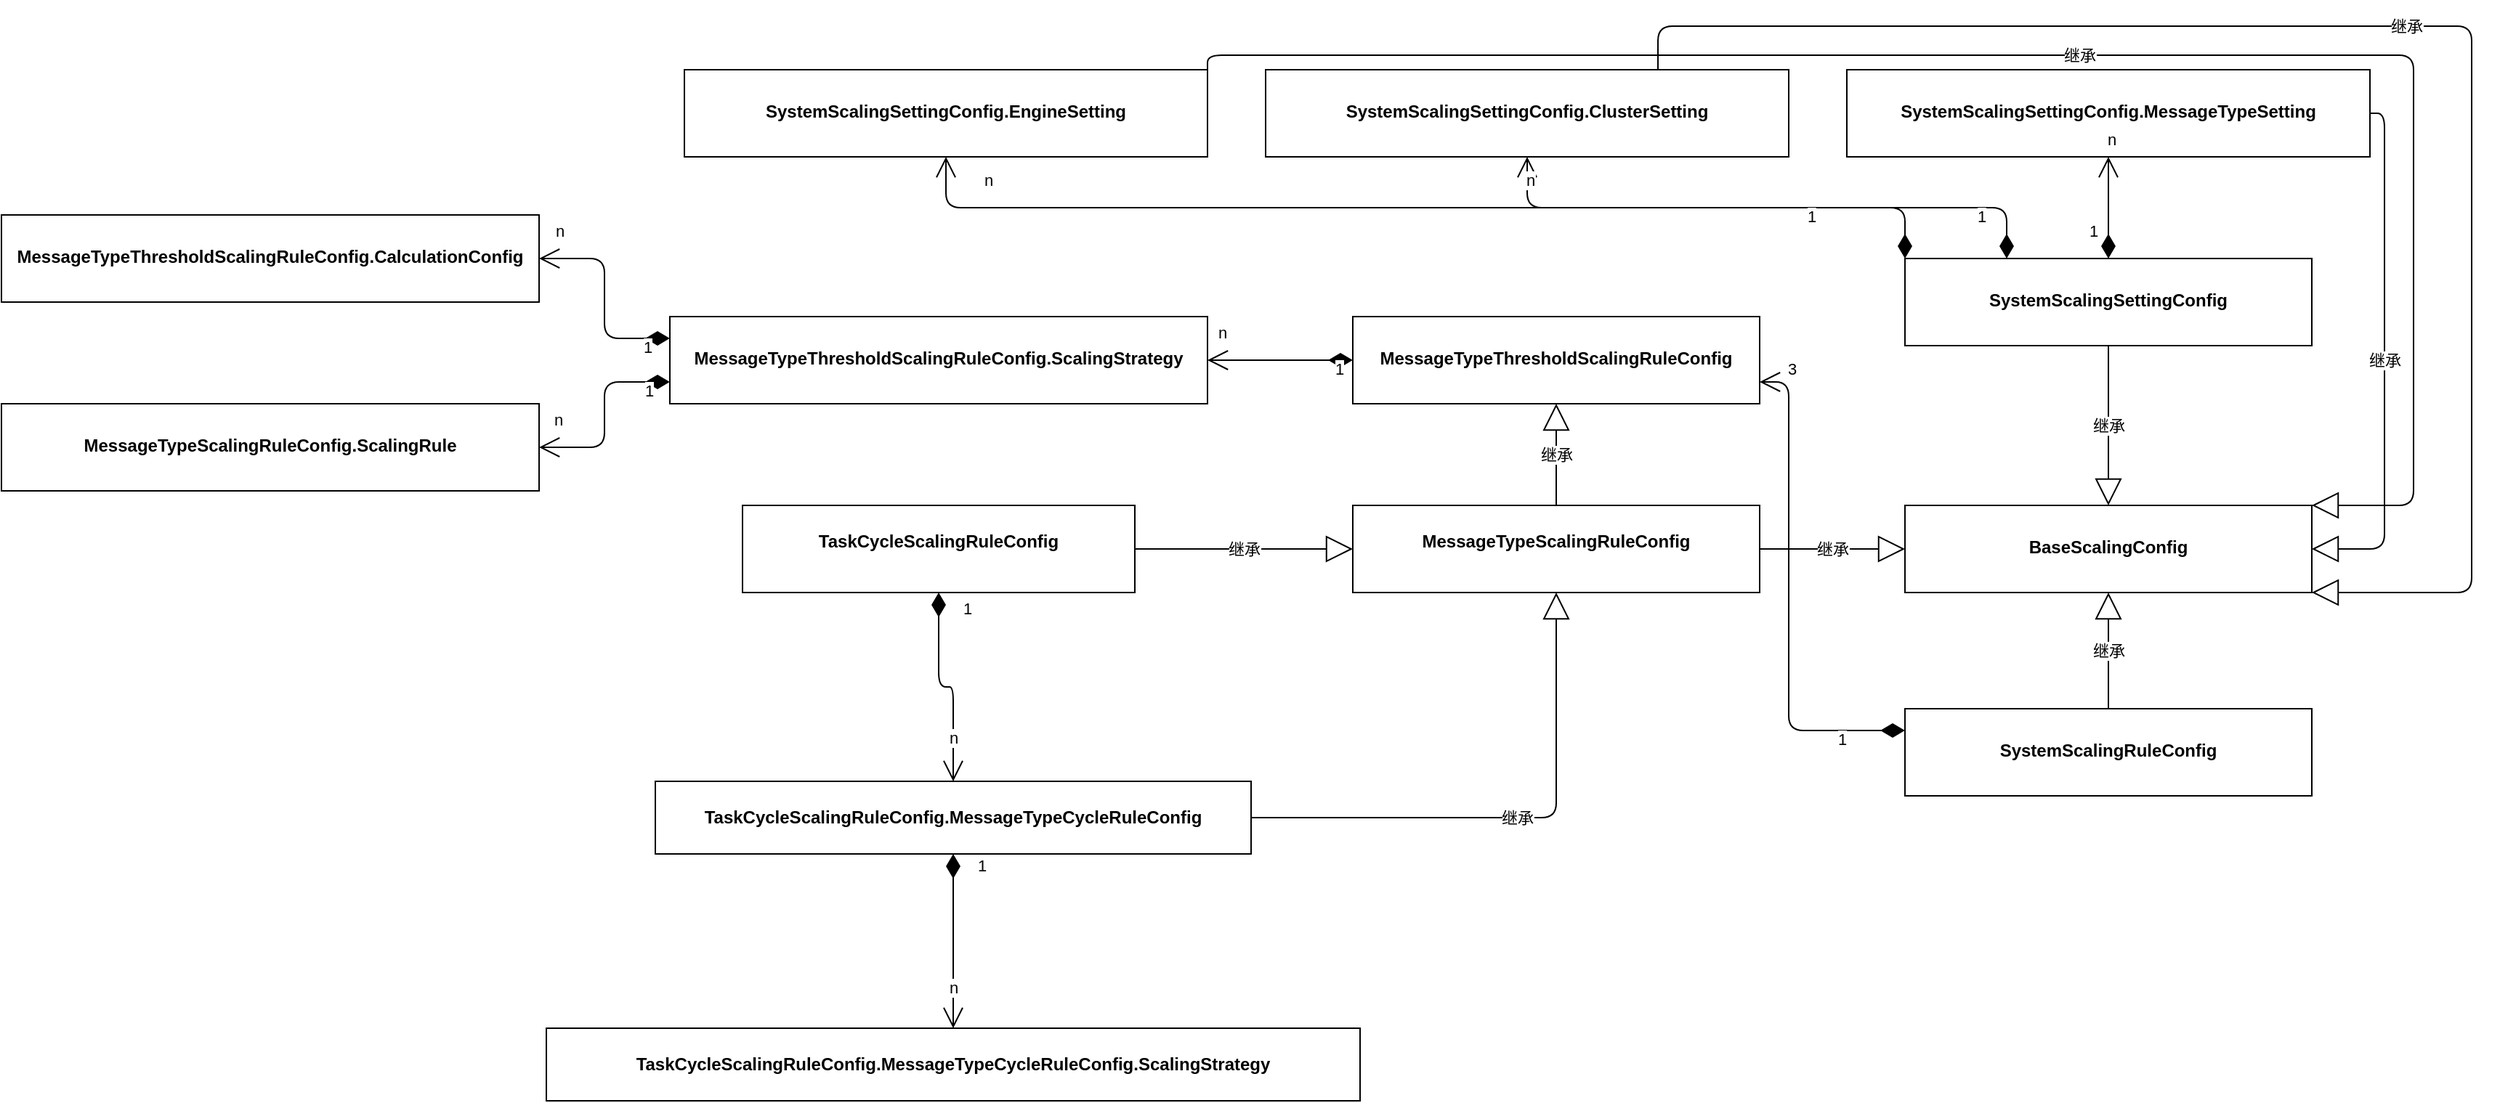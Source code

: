 <mxfile version="14.8.5" type="github">
  <diagram name="Page-1" id="c4acf3e9-155e-7222-9cf6-157b1a14988f">
    <mxGraphModel dx="1638" dy="1638" grid="1" gridSize="10" guides="1" tooltips="1" connect="1" arrows="1" fold="1" page="1" pageScale="1" pageWidth="850" pageHeight="1100" background="none" math="0" shadow="0">
      <root>
        <mxCell id="0" />
        <mxCell id="1" parent="0" />
        <mxCell id="tguButMhcNonGKpPtIbg-1" value="&lt;p style=&quot;margin: 0px ; margin-top: 4px ; text-align: center&quot;&gt;&lt;br&gt;&lt;b&gt;TaskCycleScalingRuleConfig&lt;/b&gt;&lt;/p&gt;" style="verticalAlign=top;align=left;overflow=fill;fontSize=12;fontFamily=Helvetica;html=1;" vertex="1" parent="1">
          <mxGeometry x="230" y="230" width="270" height="60" as="geometry" />
        </mxCell>
        <mxCell id="tguButMhcNonGKpPtIbg-2" value="&lt;p style=&quot;margin: 0px ; margin-top: 4px ; text-align: center&quot;&gt;&lt;br&gt;&lt;b&gt;TaskCycleScalingRuleConfig.&lt;/b&gt;&lt;b&gt;MessageTypeCycleRuleConfig&lt;/b&gt;&lt;/p&gt;" style="verticalAlign=top;align=left;overflow=fill;fontSize=12;fontFamily=Helvetica;html=1;" vertex="1" parent="1">
          <mxGeometry x="170" y="420" width="410" height="50" as="geometry" />
        </mxCell>
        <mxCell id="tguButMhcNonGKpPtIbg-4" value="1" style="endArrow=open;html=1;endSize=12;startArrow=diamondThin;startSize=14;startFill=1;edgeStyle=orthogonalEdgeStyle;align=left;verticalAlign=bottom;exitX=0.5;exitY=1;exitDx=0;exitDy=0;entryX=0.5;entryY=0;entryDx=0;entryDy=0;" edge="1" parent="1" source="tguButMhcNonGKpPtIbg-1" target="tguButMhcNonGKpPtIbg-2">
          <mxGeometry x="-0.714" y="15" relative="1" as="geometry">
            <mxPoint x="170" y="540" as="sourcePoint" />
            <mxPoint x="330" y="540" as="targetPoint" />
            <mxPoint as="offset" />
          </mxGeometry>
        </mxCell>
        <mxCell id="tguButMhcNonGKpPtIbg-6" value="n" style="edgeLabel;html=1;align=center;verticalAlign=middle;resizable=0;points=[];" vertex="1" connectable="0" parent="tguButMhcNonGKpPtIbg-4">
          <mxGeometry x="0.829" y="-1" relative="1" as="geometry">
            <mxPoint x="1" y="-18" as="offset" />
          </mxGeometry>
        </mxCell>
        <mxCell id="tguButMhcNonGKpPtIbg-7" value="&lt;p style=&quot;margin: 0px ; margin-top: 4px ; text-align: center&quot;&gt;&lt;br&gt;&lt;b&gt;MessageTypeScalingRuleConfig&lt;/b&gt;&lt;br&gt;&lt;/p&gt;" style="verticalAlign=top;align=left;overflow=fill;fontSize=12;fontFamily=Helvetica;html=1;" vertex="1" parent="1">
          <mxGeometry x="650" y="230" width="280" height="60" as="geometry" />
        </mxCell>
        <mxCell id="tguButMhcNonGKpPtIbg-8" value="继承" style="endArrow=block;endSize=16;endFill=0;html=1;entryX=0;entryY=0.5;entryDx=0;entryDy=0;exitX=1;exitY=0.5;exitDx=0;exitDy=0;" edge="1" parent="1" source="tguButMhcNonGKpPtIbg-1" target="tguButMhcNonGKpPtIbg-7">
          <mxGeometry width="160" relative="1" as="geometry">
            <mxPoint x="290" y="520" as="sourcePoint" />
            <mxPoint x="450" y="520" as="targetPoint" />
          </mxGeometry>
        </mxCell>
        <mxCell id="tguButMhcNonGKpPtIbg-9" value="&lt;p style=&quot;margin: 0px ; margin-top: 4px ; text-align: center&quot;&gt;&lt;br&gt;&lt;/p&gt;&lt;p style=&quot;margin: 0px ; margin-top: 4px ; text-align: center&quot;&gt;BaseScalingConfig&lt;br&gt;&lt;/p&gt;" style="verticalAlign=middle;align=left;overflow=fill;fontSize=12;fontFamily=Helvetica;html=1;fontStyle=1" vertex="1" parent="1">
          <mxGeometry x="1030" y="230" width="280" height="60" as="geometry" />
        </mxCell>
        <mxCell id="tguButMhcNonGKpPtIbg-10" value="继承" style="endArrow=block;endSize=16;endFill=0;html=1;entryX=0;entryY=0.5;entryDx=0;entryDy=0;exitX=1;exitY=0.5;exitDx=0;exitDy=0;" edge="1" parent="1" source="tguButMhcNonGKpPtIbg-7" target="tguButMhcNonGKpPtIbg-9">
          <mxGeometry width="160" relative="1" as="geometry">
            <mxPoint x="510" y="270" as="sourcePoint" />
            <mxPoint x="660" y="270" as="targetPoint" />
          </mxGeometry>
        </mxCell>
        <mxCell id="tguButMhcNonGKpPtIbg-11" value="&lt;p style=&quot;margin: 0px ; margin-top: 4px ; text-align: center&quot;&gt;&lt;br&gt;&lt;b&gt;TaskCycleScalingRuleConfig.&lt;/b&gt;&lt;b&gt;MessageTypeCycleRuleConfig.&lt;/b&gt;&lt;b&gt;ScalingStrategy&lt;/b&gt;&lt;/p&gt;" style="verticalAlign=top;align=left;overflow=fill;fontSize=12;fontFamily=Helvetica;html=1;" vertex="1" parent="1">
          <mxGeometry x="95" y="590" width="560" height="50" as="geometry" />
        </mxCell>
        <mxCell id="tguButMhcNonGKpPtIbg-14" value="1" style="endArrow=open;html=1;endSize=12;startArrow=diamondThin;startSize=14;startFill=1;edgeStyle=orthogonalEdgeStyle;align=left;verticalAlign=bottom;exitX=0.5;exitY=1;exitDx=0;exitDy=0;entryX=0.5;entryY=0;entryDx=0;entryDy=0;" edge="1" parent="1" source="tguButMhcNonGKpPtIbg-2" target="tguButMhcNonGKpPtIbg-11">
          <mxGeometry x="-0.714" y="15" relative="1" as="geometry">
            <mxPoint x="700" y="350" as="sourcePoint" />
            <mxPoint x="710" y="480" as="targetPoint" />
            <mxPoint as="offset" />
          </mxGeometry>
        </mxCell>
        <mxCell id="tguButMhcNonGKpPtIbg-15" value="n" style="edgeLabel;html=1;align=center;verticalAlign=middle;resizable=0;points=[];" vertex="1" connectable="0" parent="tguButMhcNonGKpPtIbg-14">
          <mxGeometry x="0.829" y="-1" relative="1" as="geometry">
            <mxPoint x="1" y="-18" as="offset" />
          </mxGeometry>
        </mxCell>
        <mxCell id="tguButMhcNonGKpPtIbg-16" value="&lt;p style=&quot;margin: 0px ; margin-top: 4px ; text-align: center&quot;&gt;&lt;br&gt;&lt;/p&gt;&lt;p style=&quot;margin: 0px ; margin-top: 4px ; text-align: center&quot;&gt;SystemScalingSettingConfig&lt;br&gt;&lt;/p&gt;" style="verticalAlign=middle;align=left;overflow=fill;fontSize=12;fontFamily=Helvetica;html=1;fontStyle=1" vertex="1" parent="1">
          <mxGeometry x="1030" y="60" width="280" height="60" as="geometry" />
        </mxCell>
        <mxCell id="tguButMhcNonGKpPtIbg-17" value="继承" style="endArrow=block;endSize=16;endFill=0;html=1;entryX=0.5;entryY=0;entryDx=0;entryDy=0;exitX=0.5;exitY=1;exitDx=0;exitDy=0;" edge="1" parent="1" source="tguButMhcNonGKpPtIbg-16" target="tguButMhcNonGKpPtIbg-9">
          <mxGeometry width="160" relative="1" as="geometry">
            <mxPoint x="940" y="270" as="sourcePoint" />
            <mxPoint x="1040" y="270" as="targetPoint" />
          </mxGeometry>
        </mxCell>
        <mxCell id="tguButMhcNonGKpPtIbg-18" value="继承" style="endArrow=block;endSize=16;endFill=0;html=1;entryX=0.5;entryY=1;entryDx=0;entryDy=0;exitX=1;exitY=0.5;exitDx=0;exitDy=0;edgeStyle=orthogonalEdgeStyle;" edge="1" parent="1" source="tguButMhcNonGKpPtIbg-2" target="tguButMhcNonGKpPtIbg-7">
          <mxGeometry width="160" relative="1" as="geometry">
            <mxPoint x="600" y="420" as="sourcePoint" />
            <mxPoint x="750" y="420" as="targetPoint" />
          </mxGeometry>
        </mxCell>
        <mxCell id="tguButMhcNonGKpPtIbg-19" value="&lt;p style=&quot;margin: 0px ; margin-top: 4px ; text-align: center&quot;&gt;&lt;br&gt;&lt;/p&gt;&lt;p style=&quot;margin: 0px ; margin-top: 4px ; text-align: center&quot;&gt;SystemScalingSettingConfig.MessageTypeSetting&lt;br&gt;&lt;/p&gt;" style="verticalAlign=middle;align=left;overflow=fill;fontSize=12;fontFamily=Helvetica;html=1;fontStyle=1" vertex="1" parent="1">
          <mxGeometry x="990" y="-70" width="360" height="60" as="geometry" />
        </mxCell>
        <mxCell id="tguButMhcNonGKpPtIbg-20" value="继承" style="endArrow=block;endSize=16;endFill=0;html=1;entryX=1;entryY=0.5;entryDx=0;entryDy=0;exitX=1;exitY=0.5;exitDx=0;exitDy=0;edgeStyle=orthogonalEdgeStyle;" edge="1" parent="1" source="tguButMhcNonGKpPtIbg-19" target="tguButMhcNonGKpPtIbg-9">
          <mxGeometry width="160" relative="1" as="geometry">
            <mxPoint x="1380" y="-25" as="sourcePoint" />
            <mxPoint x="1180" y="240" as="targetPoint" />
          </mxGeometry>
        </mxCell>
        <mxCell id="tguButMhcNonGKpPtIbg-21" value="1" style="endArrow=open;html=1;endSize=12;startArrow=diamondThin;startSize=14;startFill=1;edgeStyle=orthogonalEdgeStyle;align=left;verticalAlign=bottom;exitX=0.5;exitY=0;exitDx=0;exitDy=0;entryX=0.5;entryY=1;entryDx=0;entryDy=0;" edge="1" parent="1" source="tguButMhcNonGKpPtIbg-16" target="tguButMhcNonGKpPtIbg-19">
          <mxGeometry x="-0.714" y="15" relative="1" as="geometry">
            <mxPoint x="680" y="-10" as="sourcePoint" />
            <mxPoint x="690" y="120" as="targetPoint" />
            <mxPoint as="offset" />
          </mxGeometry>
        </mxCell>
        <mxCell id="tguButMhcNonGKpPtIbg-22" value="n" style="edgeLabel;html=1;align=center;verticalAlign=middle;resizable=0;points=[];" vertex="1" connectable="0" parent="tguButMhcNonGKpPtIbg-21">
          <mxGeometry x="0.829" y="-1" relative="1" as="geometry">
            <mxPoint x="1" y="-18" as="offset" />
          </mxGeometry>
        </mxCell>
        <mxCell id="tguButMhcNonGKpPtIbg-23" value="&lt;p style=&quot;margin: 0px ; margin-top: 4px ; text-align: center&quot;&gt;&lt;br&gt;&lt;/p&gt;&lt;p style=&quot;margin: 0px ; margin-top: 4px ; text-align: center&quot;&gt;SystemScalingSettingConfig.ClusterSetting&lt;br&gt;&lt;/p&gt;" style="verticalAlign=middle;align=left;overflow=fill;fontSize=12;fontFamily=Helvetica;html=1;fontStyle=1" vertex="1" parent="1">
          <mxGeometry x="590" y="-70" width="360" height="60" as="geometry" />
        </mxCell>
        <mxCell id="tguButMhcNonGKpPtIbg-24" value="1" style="endArrow=open;html=1;endSize=12;startArrow=diamondThin;startSize=14;startFill=1;edgeStyle=orthogonalEdgeStyle;align=left;verticalAlign=bottom;exitX=0.25;exitY=0;exitDx=0;exitDy=0;entryX=0.5;entryY=1;entryDx=0;entryDy=0;" edge="1" parent="1" source="tguButMhcNonGKpPtIbg-16" target="tguButMhcNonGKpPtIbg-23">
          <mxGeometry x="-0.714" y="15" relative="1" as="geometry">
            <mxPoint x="1180" y="70" as="sourcePoint" />
            <mxPoint x="1180" as="targetPoint" />
            <mxPoint as="offset" />
          </mxGeometry>
        </mxCell>
        <mxCell id="tguButMhcNonGKpPtIbg-25" value="n" style="edgeLabel;html=1;align=center;verticalAlign=middle;resizable=0;points=[];" vertex="1" connectable="0" parent="tguButMhcNonGKpPtIbg-24">
          <mxGeometry x="0.829" y="-1" relative="1" as="geometry">
            <mxPoint x="1" y="-18" as="offset" />
          </mxGeometry>
        </mxCell>
        <mxCell id="tguButMhcNonGKpPtIbg-26" value="&lt;p style=&quot;margin: 0px ; margin-top: 4px ; text-align: center&quot;&gt;&lt;br&gt;&lt;/p&gt;&lt;p style=&quot;margin: 0px ; margin-top: 4px ; text-align: center&quot;&gt;SystemScalingSettingConfig.EngineSetting&lt;br&gt;&lt;/p&gt;" style="verticalAlign=middle;align=left;overflow=fill;fontSize=12;fontFamily=Helvetica;html=1;fontStyle=1" vertex="1" parent="1">
          <mxGeometry x="190" y="-70" width="360" height="60" as="geometry" />
        </mxCell>
        <mxCell id="tguButMhcNonGKpPtIbg-27" value="1" style="endArrow=open;html=1;endSize=12;startArrow=diamondThin;startSize=14;startFill=1;edgeStyle=orthogonalEdgeStyle;align=left;verticalAlign=bottom;exitX=0;exitY=0;exitDx=0;exitDy=0;entryX=0.5;entryY=1;entryDx=0;entryDy=0;" edge="1" parent="1" source="tguButMhcNonGKpPtIbg-16" target="tguButMhcNonGKpPtIbg-26">
          <mxGeometry x="-0.714" y="15" relative="1" as="geometry">
            <mxPoint x="1110" y="70" as="sourcePoint" />
            <mxPoint x="780" as="targetPoint" />
            <mxPoint as="offset" />
          </mxGeometry>
        </mxCell>
        <mxCell id="tguButMhcNonGKpPtIbg-28" value="n" style="edgeLabel;html=1;align=center;verticalAlign=middle;resizable=0;points=[];" vertex="1" connectable="0" parent="tguButMhcNonGKpPtIbg-27">
          <mxGeometry x="0.829" y="-1" relative="1" as="geometry">
            <mxPoint x="1" y="-18" as="offset" />
          </mxGeometry>
        </mxCell>
        <mxCell id="tguButMhcNonGKpPtIbg-29" value="继承" style="endArrow=block;endSize=16;endFill=0;html=1;entryX=1;entryY=1;entryDx=0;entryDy=0;exitX=0.75;exitY=0;exitDx=0;exitDy=0;edgeStyle=orthogonalEdgeStyle;" edge="1" parent="1" source="tguButMhcNonGKpPtIbg-23" target="tguButMhcNonGKpPtIbg-9">
          <mxGeometry width="160" relative="1" as="geometry">
            <mxPoint x="1360" y="-30" as="sourcePoint" />
            <mxPoint x="1320" y="270" as="targetPoint" />
            <Array as="points">
              <mxPoint x="860" y="-100" />
              <mxPoint x="1420" y="-100" />
              <mxPoint x="1420" y="290" />
            </Array>
          </mxGeometry>
        </mxCell>
        <mxCell id="tguButMhcNonGKpPtIbg-30" value="继承" style="endArrow=block;endSize=16;endFill=0;html=1;entryX=1;entryY=0;entryDx=0;entryDy=0;edgeStyle=orthogonalEdgeStyle;exitX=1;exitY=0;exitDx=0;exitDy=0;" edge="1" parent="1" source="tguButMhcNonGKpPtIbg-26" target="tguButMhcNonGKpPtIbg-9">
          <mxGeometry width="160" relative="1" as="geometry">
            <mxPoint x="730" y="-110" as="sourcePoint" />
            <mxPoint x="1320" y="270" as="targetPoint" />
            <Array as="points">
              <mxPoint x="550" y="-80" />
              <mxPoint x="1380" y="-80" />
              <mxPoint x="1380" y="230" />
            </Array>
          </mxGeometry>
        </mxCell>
        <mxCell id="tguButMhcNonGKpPtIbg-31" value="&lt;p style=&quot;margin: 0px ; margin-top: 4px ; text-align: center&quot;&gt;&lt;br&gt;&lt;/p&gt;&lt;p style=&quot;margin: 0px ; margin-top: 4px ; text-align: center&quot;&gt;MessageTypeThresholdScalingRuleConfig&lt;br&gt;&lt;/p&gt;" style="verticalAlign=middle;align=left;overflow=fill;fontSize=12;fontFamily=Helvetica;html=1;fontStyle=1" vertex="1" parent="1">
          <mxGeometry x="650" y="100" width="280" height="60" as="geometry" />
        </mxCell>
        <mxCell id="tguButMhcNonGKpPtIbg-32" value="继承" style="endArrow=block;endSize=16;endFill=0;html=1;entryX=0.5;entryY=1;entryDx=0;entryDy=0;exitX=0.5;exitY=0;exitDx=0;exitDy=0;" edge="1" parent="1" source="tguButMhcNonGKpPtIbg-7" target="tguButMhcNonGKpPtIbg-31">
          <mxGeometry width="160" relative="1" as="geometry">
            <mxPoint x="510" y="270" as="sourcePoint" />
            <mxPoint x="660" y="270" as="targetPoint" />
          </mxGeometry>
        </mxCell>
        <mxCell id="tguButMhcNonGKpPtIbg-33" value="&lt;p style=&quot;margin: 0px ; margin-top: 4px ; text-align: center&quot;&gt;&lt;br&gt;&lt;/p&gt;&lt;p style=&quot;margin: 0px ; margin-top: 4px ; text-align: center&quot;&gt;MessageTypeThresholdScalingRuleConfig.ScalingStrategy&lt;br&gt;&lt;/p&gt;" style="verticalAlign=middle;align=left;overflow=fill;fontSize=12;fontFamily=Helvetica;html=1;fontStyle=1" vertex="1" parent="1">
          <mxGeometry x="180" y="100" width="370" height="60" as="geometry" />
        </mxCell>
        <mxCell id="tguButMhcNonGKpPtIbg-34" value="1" style="endArrow=open;html=1;endSize=12;startArrow=diamondThin;startSize=14;startFill=1;edgeStyle=orthogonalEdgeStyle;align=left;verticalAlign=bottom;exitX=0;exitY=0.5;exitDx=0;exitDy=0;entryX=1;entryY=0.5;entryDx=0;entryDy=0;" edge="1" parent="1" source="tguButMhcNonGKpPtIbg-31" target="tguButMhcNonGKpPtIbg-33">
          <mxGeometry x="-0.714" y="15" relative="1" as="geometry">
            <mxPoint x="375" y="300" as="sourcePoint" />
            <mxPoint x="385" y="430" as="targetPoint" />
            <mxPoint as="offset" />
          </mxGeometry>
        </mxCell>
        <mxCell id="tguButMhcNonGKpPtIbg-35" value="n" style="edgeLabel;html=1;align=center;verticalAlign=middle;resizable=0;points=[];" vertex="1" connectable="0" parent="tguButMhcNonGKpPtIbg-34">
          <mxGeometry x="0.829" y="-1" relative="1" as="geometry">
            <mxPoint x="1" y="-18" as="offset" />
          </mxGeometry>
        </mxCell>
        <mxCell id="tguButMhcNonGKpPtIbg-36" value="&lt;p style=&quot;margin: 0px ; margin-top: 4px ; text-align: center&quot;&gt;&lt;br&gt;&lt;/p&gt;&lt;p style=&quot;margin: 0px ; margin-top: 4px ; text-align: center&quot;&gt;MessageTypeThresholdScalingRuleConfig.CalculationConfig&lt;br&gt;&lt;/p&gt;" style="verticalAlign=middle;align=left;overflow=fill;fontSize=12;fontFamily=Helvetica;html=1;fontStyle=1" vertex="1" parent="1">
          <mxGeometry x="-280" y="30" width="370" height="60" as="geometry" />
        </mxCell>
        <mxCell id="tguButMhcNonGKpPtIbg-37" value="&lt;p style=&quot;margin: 0px ; margin-top: 4px ; text-align: center&quot;&gt;&lt;br&gt;&lt;/p&gt;&lt;p style=&quot;margin: 0px ; margin-top: 4px ; text-align: center&quot;&gt;MessageTypeScalingRuleConfig.ScalingRule&lt;br&gt;&lt;/p&gt;" style="verticalAlign=middle;align=left;overflow=fill;fontSize=12;fontFamily=Helvetica;html=1;fontStyle=1" vertex="1" parent="1">
          <mxGeometry x="-280" y="160" width="370" height="60" as="geometry" />
        </mxCell>
        <mxCell id="tguButMhcNonGKpPtIbg-38" value="1" style="endArrow=open;html=1;endSize=12;startArrow=diamondThin;startSize=14;startFill=1;edgeStyle=orthogonalEdgeStyle;align=left;verticalAlign=bottom;exitX=0;exitY=0.25;exitDx=0;exitDy=0;entryX=1;entryY=0.5;entryDx=0;entryDy=0;" edge="1" parent="1" source="tguButMhcNonGKpPtIbg-33" target="tguButMhcNonGKpPtIbg-36">
          <mxGeometry x="-0.714" y="15" relative="1" as="geometry">
            <mxPoint x="660" y="140" as="sourcePoint" />
            <mxPoint x="560" y="140" as="targetPoint" />
            <mxPoint as="offset" />
          </mxGeometry>
        </mxCell>
        <mxCell id="tguButMhcNonGKpPtIbg-39" value="n" style="edgeLabel;html=1;align=center;verticalAlign=middle;resizable=0;points=[];" vertex="1" connectable="0" parent="tguButMhcNonGKpPtIbg-38">
          <mxGeometry x="0.829" y="-1" relative="1" as="geometry">
            <mxPoint x="1" y="-18" as="offset" />
          </mxGeometry>
        </mxCell>
        <mxCell id="tguButMhcNonGKpPtIbg-40" value="1" style="endArrow=open;html=1;endSize=12;startArrow=diamondThin;startSize=14;startFill=1;edgeStyle=orthogonalEdgeStyle;align=left;verticalAlign=bottom;exitX=0;exitY=0.75;exitDx=0;exitDy=0;entryX=1;entryY=0.5;entryDx=0;entryDy=0;" edge="1" parent="1" source="tguButMhcNonGKpPtIbg-33" target="tguButMhcNonGKpPtIbg-37">
          <mxGeometry x="-0.714" y="15" relative="1" as="geometry">
            <mxPoint x="190" y="140" as="sourcePoint" />
            <mxPoint x="100" y="70" as="targetPoint" />
            <mxPoint as="offset" />
          </mxGeometry>
        </mxCell>
        <mxCell id="tguButMhcNonGKpPtIbg-41" value="n" style="edgeLabel;html=1;align=center;verticalAlign=middle;resizable=0;points=[];" vertex="1" connectable="0" parent="tguButMhcNonGKpPtIbg-40">
          <mxGeometry x="0.829" y="-1" relative="1" as="geometry">
            <mxPoint x="1" y="-18" as="offset" />
          </mxGeometry>
        </mxCell>
        <mxCell id="tguButMhcNonGKpPtIbg-42" value="&lt;p style=&quot;margin: 0px ; margin-top: 4px ; text-align: center&quot;&gt;&lt;br&gt;&lt;/p&gt;&lt;p style=&quot;margin: 0px ; margin-top: 4px ; text-align: center&quot;&gt;SystemScalingRuleConfig&lt;br&gt;&lt;/p&gt;" style="verticalAlign=middle;align=left;overflow=fill;fontSize=12;fontFamily=Helvetica;html=1;fontStyle=1" vertex="1" parent="1">
          <mxGeometry x="1030" y="370" width="280" height="60" as="geometry" />
        </mxCell>
        <mxCell id="tguButMhcNonGKpPtIbg-43" value="继承" style="endArrow=block;endSize=16;endFill=0;html=1;entryX=0.5;entryY=1;entryDx=0;entryDy=0;exitX=0.5;exitY=0;exitDx=0;exitDy=0;" edge="1" parent="1" source="tguButMhcNonGKpPtIbg-42" target="tguButMhcNonGKpPtIbg-9">
          <mxGeometry width="160" relative="1" as="geometry">
            <mxPoint x="940" y="270" as="sourcePoint" />
            <mxPoint x="1040" y="270" as="targetPoint" />
          </mxGeometry>
        </mxCell>
        <mxCell id="tguButMhcNonGKpPtIbg-44" value="1" style="endArrow=open;html=1;endSize=12;startArrow=diamondThin;startSize=14;startFill=1;edgeStyle=orthogonalEdgeStyle;align=left;verticalAlign=bottom;entryX=1;entryY=0.75;entryDx=0;entryDy=0;exitX=0;exitY=0.25;exitDx=0;exitDy=0;" edge="1" parent="1" source="tguButMhcNonGKpPtIbg-42" target="tguButMhcNonGKpPtIbg-31">
          <mxGeometry x="-0.714" y="15" relative="1" as="geometry">
            <mxPoint x="970" y="430" as="sourcePoint" />
            <mxPoint x="560" y="140" as="targetPoint" />
            <mxPoint as="offset" />
            <Array as="points">
              <mxPoint x="950" y="385" />
              <mxPoint x="950" y="145" />
            </Array>
          </mxGeometry>
        </mxCell>
        <mxCell id="tguButMhcNonGKpPtIbg-45" value="3" style="edgeLabel;html=1;align=center;verticalAlign=middle;resizable=0;points=[];" vertex="1" connectable="0" parent="tguButMhcNonGKpPtIbg-44">
          <mxGeometry x="0.829" y="-1" relative="1" as="geometry">
            <mxPoint x="1" y="-18" as="offset" />
          </mxGeometry>
        </mxCell>
      </root>
    </mxGraphModel>
  </diagram>
</mxfile>
